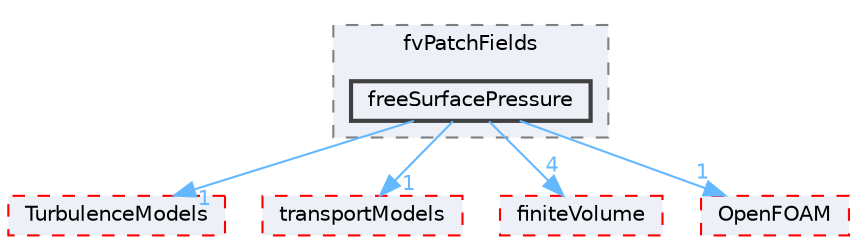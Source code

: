 digraph "src/dynamicFaMesh/interfaceTrackingFvMesh/fvPatchFields/freeSurfacePressure"
{
 // LATEX_PDF_SIZE
  bgcolor="transparent";
  edge [fontname=Helvetica,fontsize=10,labelfontname=Helvetica,labelfontsize=10];
  node [fontname=Helvetica,fontsize=10,shape=box,height=0.2,width=0.4];
  compound=true
  subgraph clusterdir_f6119a15fc15eda15c6b82fd2d64c793 {
    graph [ bgcolor="#edf0f7", pencolor="grey50", label="fvPatchFields", fontname=Helvetica,fontsize=10 style="filled,dashed", URL="dir_f6119a15fc15eda15c6b82fd2d64c793.html",tooltip=""]
  dir_1b2a6312217f97429683813a13c90bea [label="freeSurfacePressure", fillcolor="#edf0f7", color="grey25", style="filled,bold", URL="dir_1b2a6312217f97429683813a13c90bea.html",tooltip=""];
  }
  dir_1eda626aeac0f0ad2848c36acaa5d501 [label="TurbulenceModels", fillcolor="#edf0f7", color="red", style="filled,dashed", URL="dir_1eda626aeac0f0ad2848c36acaa5d501.html",tooltip=""];
  dir_9415e59289a6feeb24164dafa70a594f [label="transportModels", fillcolor="#edf0f7", color="red", style="filled,dashed", URL="dir_9415e59289a6feeb24164dafa70a594f.html",tooltip=""];
  dir_9bd15774b555cf7259a6fa18f99fe99b [label="finiteVolume", fillcolor="#edf0f7", color="red", style="filled,dashed", URL="dir_9bd15774b555cf7259a6fa18f99fe99b.html",tooltip=""];
  dir_c5473ff19b20e6ec4dfe5c310b3778a8 [label="OpenFOAM", fillcolor="#edf0f7", color="red", style="filled,dashed", URL="dir_c5473ff19b20e6ec4dfe5c310b3778a8.html",tooltip=""];
  dir_1b2a6312217f97429683813a13c90bea->dir_1eda626aeac0f0ad2848c36acaa5d501 [headlabel="1", labeldistance=1.5 headhref="dir_001494_004143.html" href="dir_001494_004143.html" color="steelblue1" fontcolor="steelblue1"];
  dir_1b2a6312217f97429683813a13c90bea->dir_9415e59289a6feeb24164dafa70a594f [headlabel="1", labeldistance=1.5 headhref="dir_001494_004112.html" href="dir_001494_004112.html" color="steelblue1" fontcolor="steelblue1"];
  dir_1b2a6312217f97429683813a13c90bea->dir_9bd15774b555cf7259a6fa18f99fe99b [headlabel="4", labeldistance=1.5 headhref="dir_001494_001387.html" href="dir_001494_001387.html" color="steelblue1" fontcolor="steelblue1"];
  dir_1b2a6312217f97429683813a13c90bea->dir_c5473ff19b20e6ec4dfe5c310b3778a8 [headlabel="1", labeldistance=1.5 headhref="dir_001494_002695.html" href="dir_001494_002695.html" color="steelblue1" fontcolor="steelblue1"];
}
